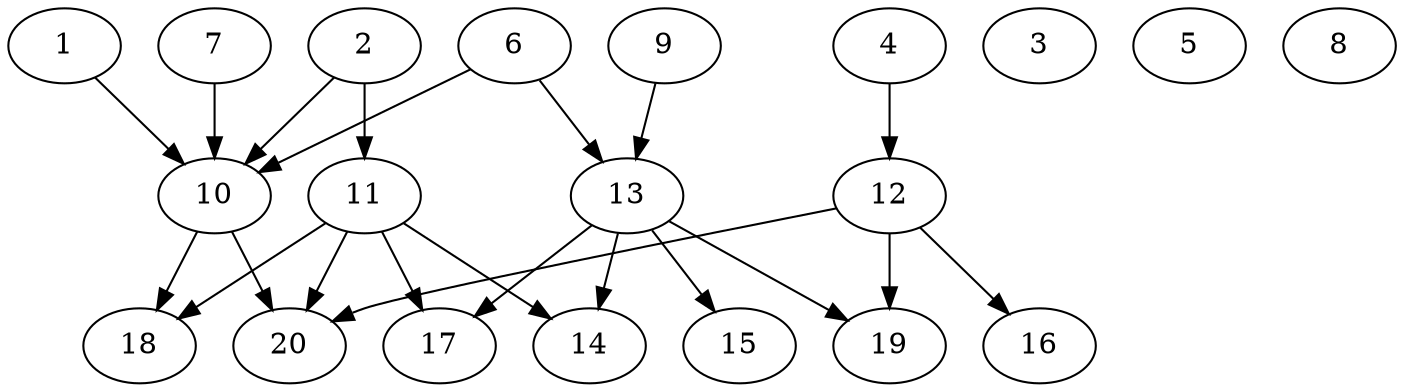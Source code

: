 // DAG automatically generated by daggen at Tue Jul 23 14:25:45 2019
// ./daggen --dot -n 20 --ccr 0.3 --fat 0.7 --regular 0.5 --density 0.6 --mindata 5242880 --maxdata 52428800 
digraph G {
  1 [size="137280853", alpha="0.02", expect_size="41184256"] 
  1 -> 10 [size ="41184256"]
  2 [size="122047147", alpha="0.04", expect_size="36614144"] 
  2 -> 10 [size ="36614144"]
  2 -> 11 [size ="36614144"]
  3 [size="127419733", alpha="0.16", expect_size="38225920"] 
  4 [size="149698560", alpha="0.16", expect_size="44909568"] 
  4 -> 12 [size ="44909568"]
  5 [size="161454080", alpha="0.14", expect_size="48436224"] 
  6 [size="35338240", alpha="0.08", expect_size="10601472"] 
  6 -> 10 [size ="10601472"]
  6 -> 13 [size ="10601472"]
  7 [size="158812160", alpha="0.13", expect_size="47643648"] 
  7 -> 10 [size ="47643648"]
  8 [size="22162773", alpha="0.14", expect_size="6648832"] 
  9 [size="64163840", alpha="0.13", expect_size="19249152"] 
  9 -> 13 [size ="19249152"]
  10 [size="76277760", alpha="0.16", expect_size="22883328"] 
  10 -> 18 [size ="22883328"]
  10 -> 20 [size ="22883328"]
  11 [size="60648107", alpha="0.02", expect_size="18194432"] 
  11 -> 14 [size ="18194432"]
  11 -> 17 [size ="18194432"]
  11 -> 18 [size ="18194432"]
  11 -> 20 [size ="18194432"]
  12 [size="79721813", alpha="0.01", expect_size="23916544"] 
  12 -> 16 [size ="23916544"]
  12 -> 19 [size ="23916544"]
  12 -> 20 [size ="23916544"]
  13 [size="110766080", alpha="0.17", expect_size="33229824"] 
  13 -> 14 [size ="33229824"]
  13 -> 15 [size ="33229824"]
  13 -> 17 [size ="33229824"]
  13 -> 19 [size ="33229824"]
  14 [size="77110613", alpha="0.12", expect_size="23133184"] 
  15 [size="46093653", alpha="0.07", expect_size="13828096"] 
  16 [size="156436480", alpha="0.02", expect_size="46930944"] 
  17 [size="59733333", alpha="0.16", expect_size="17920000"] 
  18 [size="163334827", alpha="0.04", expect_size="49000448"] 
  19 [size="115636907", alpha="0.05", expect_size="34691072"] 
  20 [size="61658453", alpha="0.19", expect_size="18497536"] 
}
